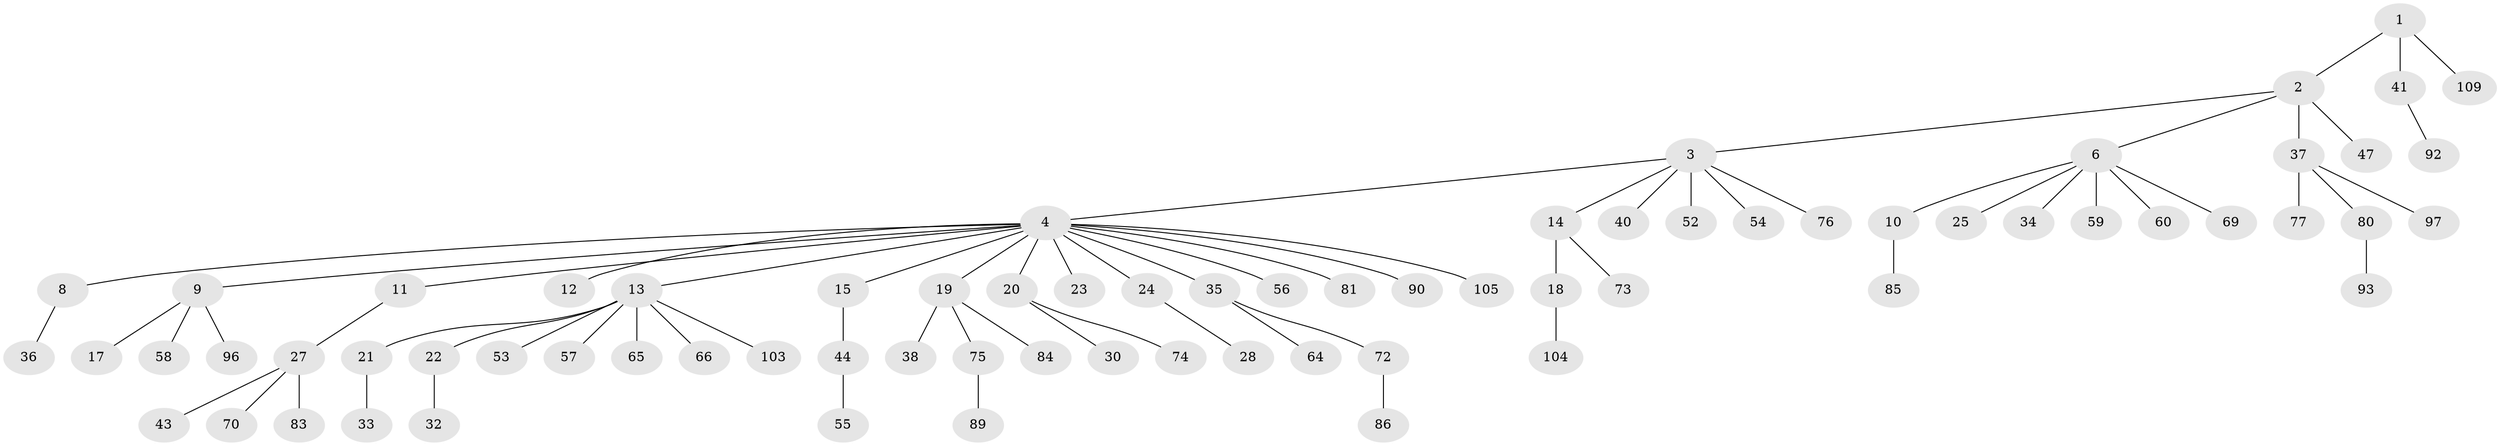 // original degree distribution, {2: 0.3153153153153153, 5: 0.018018018018018018, 10: 0.009009009009009009, 4: 0.04504504504504504, 6: 0.009009009009009009, 8: 0.009009009009009009, 3: 0.10810810810810811, 7: 0.009009009009009009, 1: 0.4774774774774775}
// Generated by graph-tools (version 1.1) at 2025/42/03/06/25 10:42:06]
// undirected, 73 vertices, 72 edges
graph export_dot {
graph [start="1"]
  node [color=gray90,style=filled];
  1 [super="+29"];
  2 [super="+26"];
  3 [super="+5"];
  4 [super="+7"];
  6 [super="+51"];
  8;
  9 [super="+50"];
  10 [super="+78"];
  11 [super="+71"];
  12 [super="+31"];
  13 [super="+16"];
  14 [super="+45"];
  15;
  17 [super="+102"];
  18;
  19 [super="+48"];
  20 [super="+67"];
  21 [super="+107"];
  22 [super="+100"];
  23 [super="+39"];
  24 [super="+110"];
  25;
  27 [super="+46"];
  28 [super="+62"];
  30;
  32 [super="+88"];
  33;
  34;
  35 [super="+42"];
  36 [super="+49"];
  37 [super="+63"];
  38 [super="+68"];
  40;
  41;
  43;
  44;
  47;
  52;
  53 [super="+108"];
  54;
  55;
  56;
  57 [super="+95"];
  58;
  59 [super="+61"];
  60 [super="+98"];
  64;
  65;
  66;
  69;
  70;
  72 [super="+79"];
  73;
  74;
  75 [super="+87"];
  76;
  77 [super="+99"];
  80 [super="+106"];
  81 [super="+82"];
  83;
  84;
  85 [super="+94"];
  86 [super="+91"];
  89;
  90;
  92 [super="+101"];
  93;
  96;
  97;
  103;
  104;
  105;
  109 [super="+111"];
  1 -- 2;
  1 -- 109;
  1 -- 41;
  2 -- 3;
  2 -- 6;
  2 -- 37;
  2 -- 47;
  3 -- 4;
  3 -- 40;
  3 -- 52;
  3 -- 76;
  3 -- 54;
  3 -- 14;
  4 -- 8;
  4 -- 9;
  4 -- 11;
  4 -- 12;
  4 -- 20;
  4 -- 24;
  4 -- 35;
  4 -- 56;
  4 -- 105;
  4 -- 13;
  4 -- 15;
  4 -- 81;
  4 -- 19;
  4 -- 23;
  4 -- 90;
  6 -- 10;
  6 -- 25;
  6 -- 34;
  6 -- 60;
  6 -- 59;
  6 -- 69;
  8 -- 36;
  9 -- 17;
  9 -- 58;
  9 -- 96;
  10 -- 85;
  11 -- 27;
  13 -- 103;
  13 -- 65;
  13 -- 66;
  13 -- 53;
  13 -- 21;
  13 -- 22;
  13 -- 57;
  14 -- 18;
  14 -- 73;
  15 -- 44;
  18 -- 104;
  19 -- 38;
  19 -- 84;
  19 -- 75;
  20 -- 30;
  20 -- 74;
  21 -- 33;
  22 -- 32;
  24 -- 28;
  27 -- 43;
  27 -- 70;
  27 -- 83;
  35 -- 64;
  35 -- 72;
  37 -- 77;
  37 -- 97;
  37 -- 80;
  41 -- 92;
  44 -- 55;
  72 -- 86;
  75 -- 89;
  80 -- 93;
}
